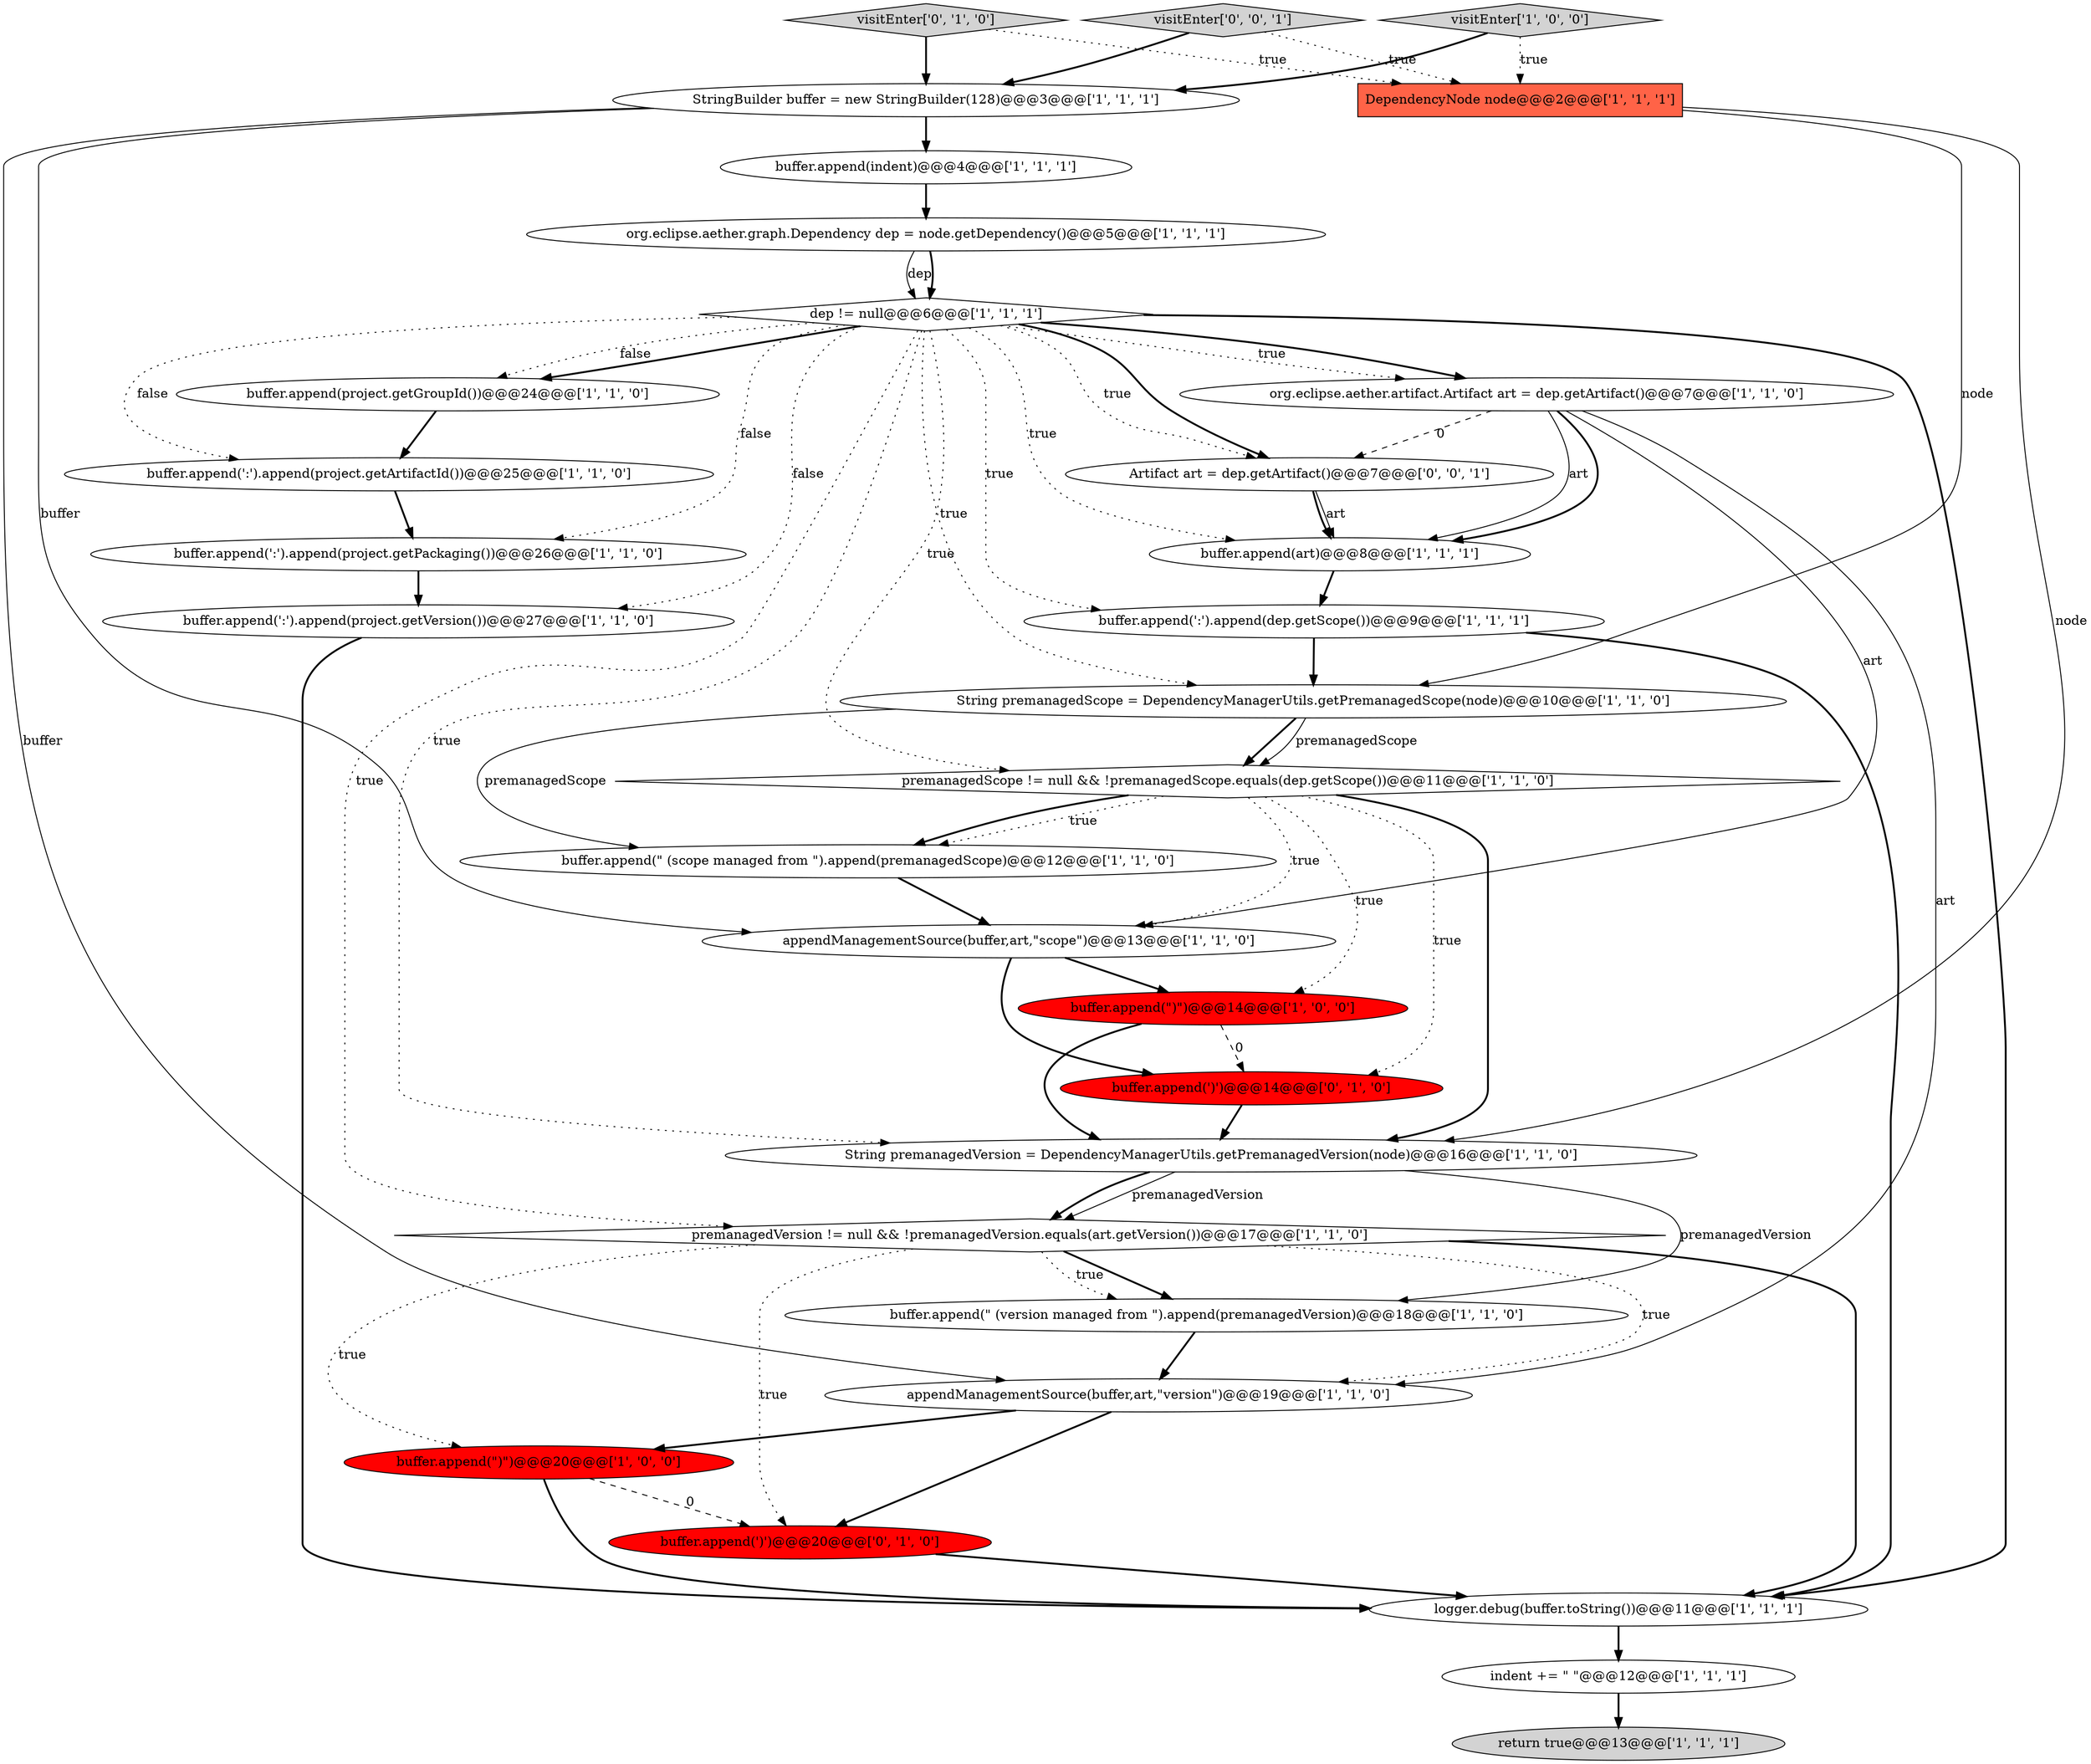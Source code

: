 digraph {
5 [style = filled, label = "premanagedScope != null && !premanagedScope.equals(dep.getScope())@@@11@@@['1', '1', '0']", fillcolor = white, shape = diamond image = "AAA0AAABBB1BBB"];
16 [style = filled, label = "dep != null@@@6@@@['1', '1', '1']", fillcolor = white, shape = diamond image = "AAA0AAABBB1BBB"];
7 [style = filled, label = "StringBuilder buffer = new StringBuilder(128)@@@3@@@['1', '1', '1']", fillcolor = white, shape = ellipse image = "AAA0AAABBB1BBB"];
18 [style = filled, label = "buffer.append(art)@@@8@@@['1', '1', '1']", fillcolor = white, shape = ellipse image = "AAA0AAABBB1BBB"];
30 [style = filled, label = "visitEnter['0', '0', '1']", fillcolor = lightgray, shape = diamond image = "AAA0AAABBB3BBB"];
14 [style = filled, label = "appendManagementSource(buffer,art,\"scope\")@@@13@@@['1', '1', '0']", fillcolor = white, shape = ellipse image = "AAA0AAABBB1BBB"];
22 [style = filled, label = "return true@@@13@@@['1', '1', '1']", fillcolor = lightgray, shape = ellipse image = "AAA0AAABBB1BBB"];
3 [style = filled, label = "indent += \" \"@@@12@@@['1', '1', '1']", fillcolor = white, shape = ellipse image = "AAA0AAABBB1BBB"];
1 [style = filled, label = "buffer.append(':').append(project.getArtifactId())@@@25@@@['1', '1', '0']", fillcolor = white, shape = ellipse image = "AAA0AAABBB1BBB"];
6 [style = filled, label = "String premanagedVersion = DependencyManagerUtils.getPremanagedVersion(node)@@@16@@@['1', '1', '0']", fillcolor = white, shape = ellipse image = "AAA0AAABBB1BBB"];
11 [style = filled, label = "org.eclipse.aether.artifact.Artifact art = dep.getArtifact()@@@7@@@['1', '1', '0']", fillcolor = white, shape = ellipse image = "AAA0AAABBB1BBB"];
26 [style = filled, label = "buffer.append(')')@@@20@@@['0', '1', '0']", fillcolor = red, shape = ellipse image = "AAA1AAABBB2BBB"];
21 [style = filled, label = "buffer.append(':').append(dep.getScope())@@@9@@@['1', '1', '1']", fillcolor = white, shape = ellipse image = "AAA0AAABBB1BBB"];
28 [style = filled, label = "visitEnter['0', '1', '0']", fillcolor = lightgray, shape = diamond image = "AAA0AAABBB2BBB"];
9 [style = filled, label = "buffer.append(':').append(project.getVersion())@@@27@@@['1', '1', '0']", fillcolor = white, shape = ellipse image = "AAA0AAABBB1BBB"];
20 [style = filled, label = "buffer.append(project.getGroupId())@@@24@@@['1', '1', '0']", fillcolor = white, shape = ellipse image = "AAA0AAABBB1BBB"];
15 [style = filled, label = "buffer.append(\")\")@@@14@@@['1', '0', '0']", fillcolor = red, shape = ellipse image = "AAA1AAABBB1BBB"];
27 [style = filled, label = "buffer.append(')')@@@14@@@['0', '1', '0']", fillcolor = red, shape = ellipse image = "AAA1AAABBB2BBB"];
4 [style = filled, label = "buffer.append(':').append(project.getPackaging())@@@26@@@['1', '1', '0']", fillcolor = white, shape = ellipse image = "AAA0AAABBB1BBB"];
8 [style = filled, label = "String premanagedScope = DependencyManagerUtils.getPremanagedScope(node)@@@10@@@['1', '1', '0']", fillcolor = white, shape = ellipse image = "AAA0AAABBB1BBB"];
25 [style = filled, label = "org.eclipse.aether.graph.Dependency dep = node.getDependency()@@@5@@@['1', '1', '1']", fillcolor = white, shape = ellipse image = "AAA0AAABBB1BBB"];
13 [style = filled, label = "buffer.append(\" (scope managed from \").append(premanagedScope)@@@12@@@['1', '1', '0']", fillcolor = white, shape = ellipse image = "AAA0AAABBB1BBB"];
29 [style = filled, label = "Artifact art = dep.getArtifact()@@@7@@@['0', '0', '1']", fillcolor = white, shape = ellipse image = "AAA0AAABBB3BBB"];
23 [style = filled, label = "appendManagementSource(buffer,art,\"version\")@@@19@@@['1', '1', '0']", fillcolor = white, shape = ellipse image = "AAA0AAABBB1BBB"];
19 [style = filled, label = "premanagedVersion != null && !premanagedVersion.equals(art.getVersion())@@@17@@@['1', '1', '0']", fillcolor = white, shape = diamond image = "AAA0AAABBB1BBB"];
0 [style = filled, label = "buffer.append(\" (version managed from \").append(premanagedVersion)@@@18@@@['1', '1', '0']", fillcolor = white, shape = ellipse image = "AAA0AAABBB1BBB"];
10 [style = filled, label = "buffer.append(indent)@@@4@@@['1', '1', '1']", fillcolor = white, shape = ellipse image = "AAA0AAABBB1BBB"];
12 [style = filled, label = "DependencyNode node@@@2@@@['1', '1', '1']", fillcolor = tomato, shape = box image = "AAA0AAABBB1BBB"];
17 [style = filled, label = "buffer.append(\")\")@@@20@@@['1', '0', '0']", fillcolor = red, shape = ellipse image = "AAA1AAABBB1BBB"];
2 [style = filled, label = "logger.debug(buffer.toString())@@@11@@@['1', '1', '1']", fillcolor = white, shape = ellipse image = "AAA0AAABBB1BBB"];
24 [style = filled, label = "visitEnter['1', '0', '0']", fillcolor = lightgray, shape = diamond image = "AAA0AAABBB1BBB"];
11->18 [style = solid, label="art"];
29->18 [style = solid, label="art"];
4->9 [style = bold, label=""];
16->8 [style = dotted, label="true"];
16->19 [style = dotted, label="true"];
5->14 [style = dotted, label="true"];
1->4 [style = bold, label=""];
24->12 [style = dotted, label="true"];
7->14 [style = solid, label="buffer"];
16->11 [style = bold, label=""];
19->26 [style = dotted, label="true"];
16->4 [style = dotted, label="false"];
16->9 [style = dotted, label="false"];
7->10 [style = bold, label=""];
9->2 [style = bold, label=""];
19->17 [style = dotted, label="true"];
6->0 [style = solid, label="premanagedVersion"];
2->3 [style = bold, label=""];
16->29 [style = bold, label=""];
11->14 [style = solid, label="art"];
21->8 [style = bold, label=""];
23->26 [style = bold, label=""];
28->7 [style = bold, label=""];
11->23 [style = solid, label="art"];
19->23 [style = dotted, label="true"];
30->12 [style = dotted, label="true"];
11->29 [style = dashed, label="0"];
15->6 [style = bold, label=""];
6->19 [style = bold, label=""];
19->2 [style = bold, label=""];
20->1 [style = bold, label=""];
16->2 [style = bold, label=""];
25->16 [style = solid, label="dep"];
25->16 [style = bold, label=""];
3->22 [style = bold, label=""];
5->15 [style = dotted, label="true"];
27->6 [style = bold, label=""];
11->18 [style = bold, label=""];
19->0 [style = bold, label=""];
29->18 [style = bold, label=""];
21->2 [style = bold, label=""];
8->13 [style = solid, label="premanagedScope"];
7->23 [style = solid, label="buffer"];
26->2 [style = bold, label=""];
5->13 [style = dotted, label="true"];
16->1 [style = dotted, label="false"];
16->20 [style = dotted, label="false"];
0->23 [style = bold, label=""];
5->6 [style = bold, label=""];
8->5 [style = bold, label=""];
17->2 [style = bold, label=""];
10->25 [style = bold, label=""];
12->6 [style = solid, label="node"];
19->0 [style = dotted, label="true"];
30->7 [style = bold, label=""];
5->13 [style = bold, label=""];
16->5 [style = dotted, label="true"];
5->27 [style = dotted, label="true"];
6->19 [style = solid, label="premanagedVersion"];
16->21 [style = dotted, label="true"];
8->5 [style = solid, label="premanagedScope"];
23->17 [style = bold, label=""];
14->15 [style = bold, label=""];
12->8 [style = solid, label="node"];
15->27 [style = dashed, label="0"];
14->27 [style = bold, label=""];
17->26 [style = dashed, label="0"];
18->21 [style = bold, label=""];
24->7 [style = bold, label=""];
16->20 [style = bold, label=""];
16->11 [style = dotted, label="true"];
16->29 [style = dotted, label="true"];
13->14 [style = bold, label=""];
28->12 [style = dotted, label="true"];
16->6 [style = dotted, label="true"];
16->18 [style = dotted, label="true"];
}

